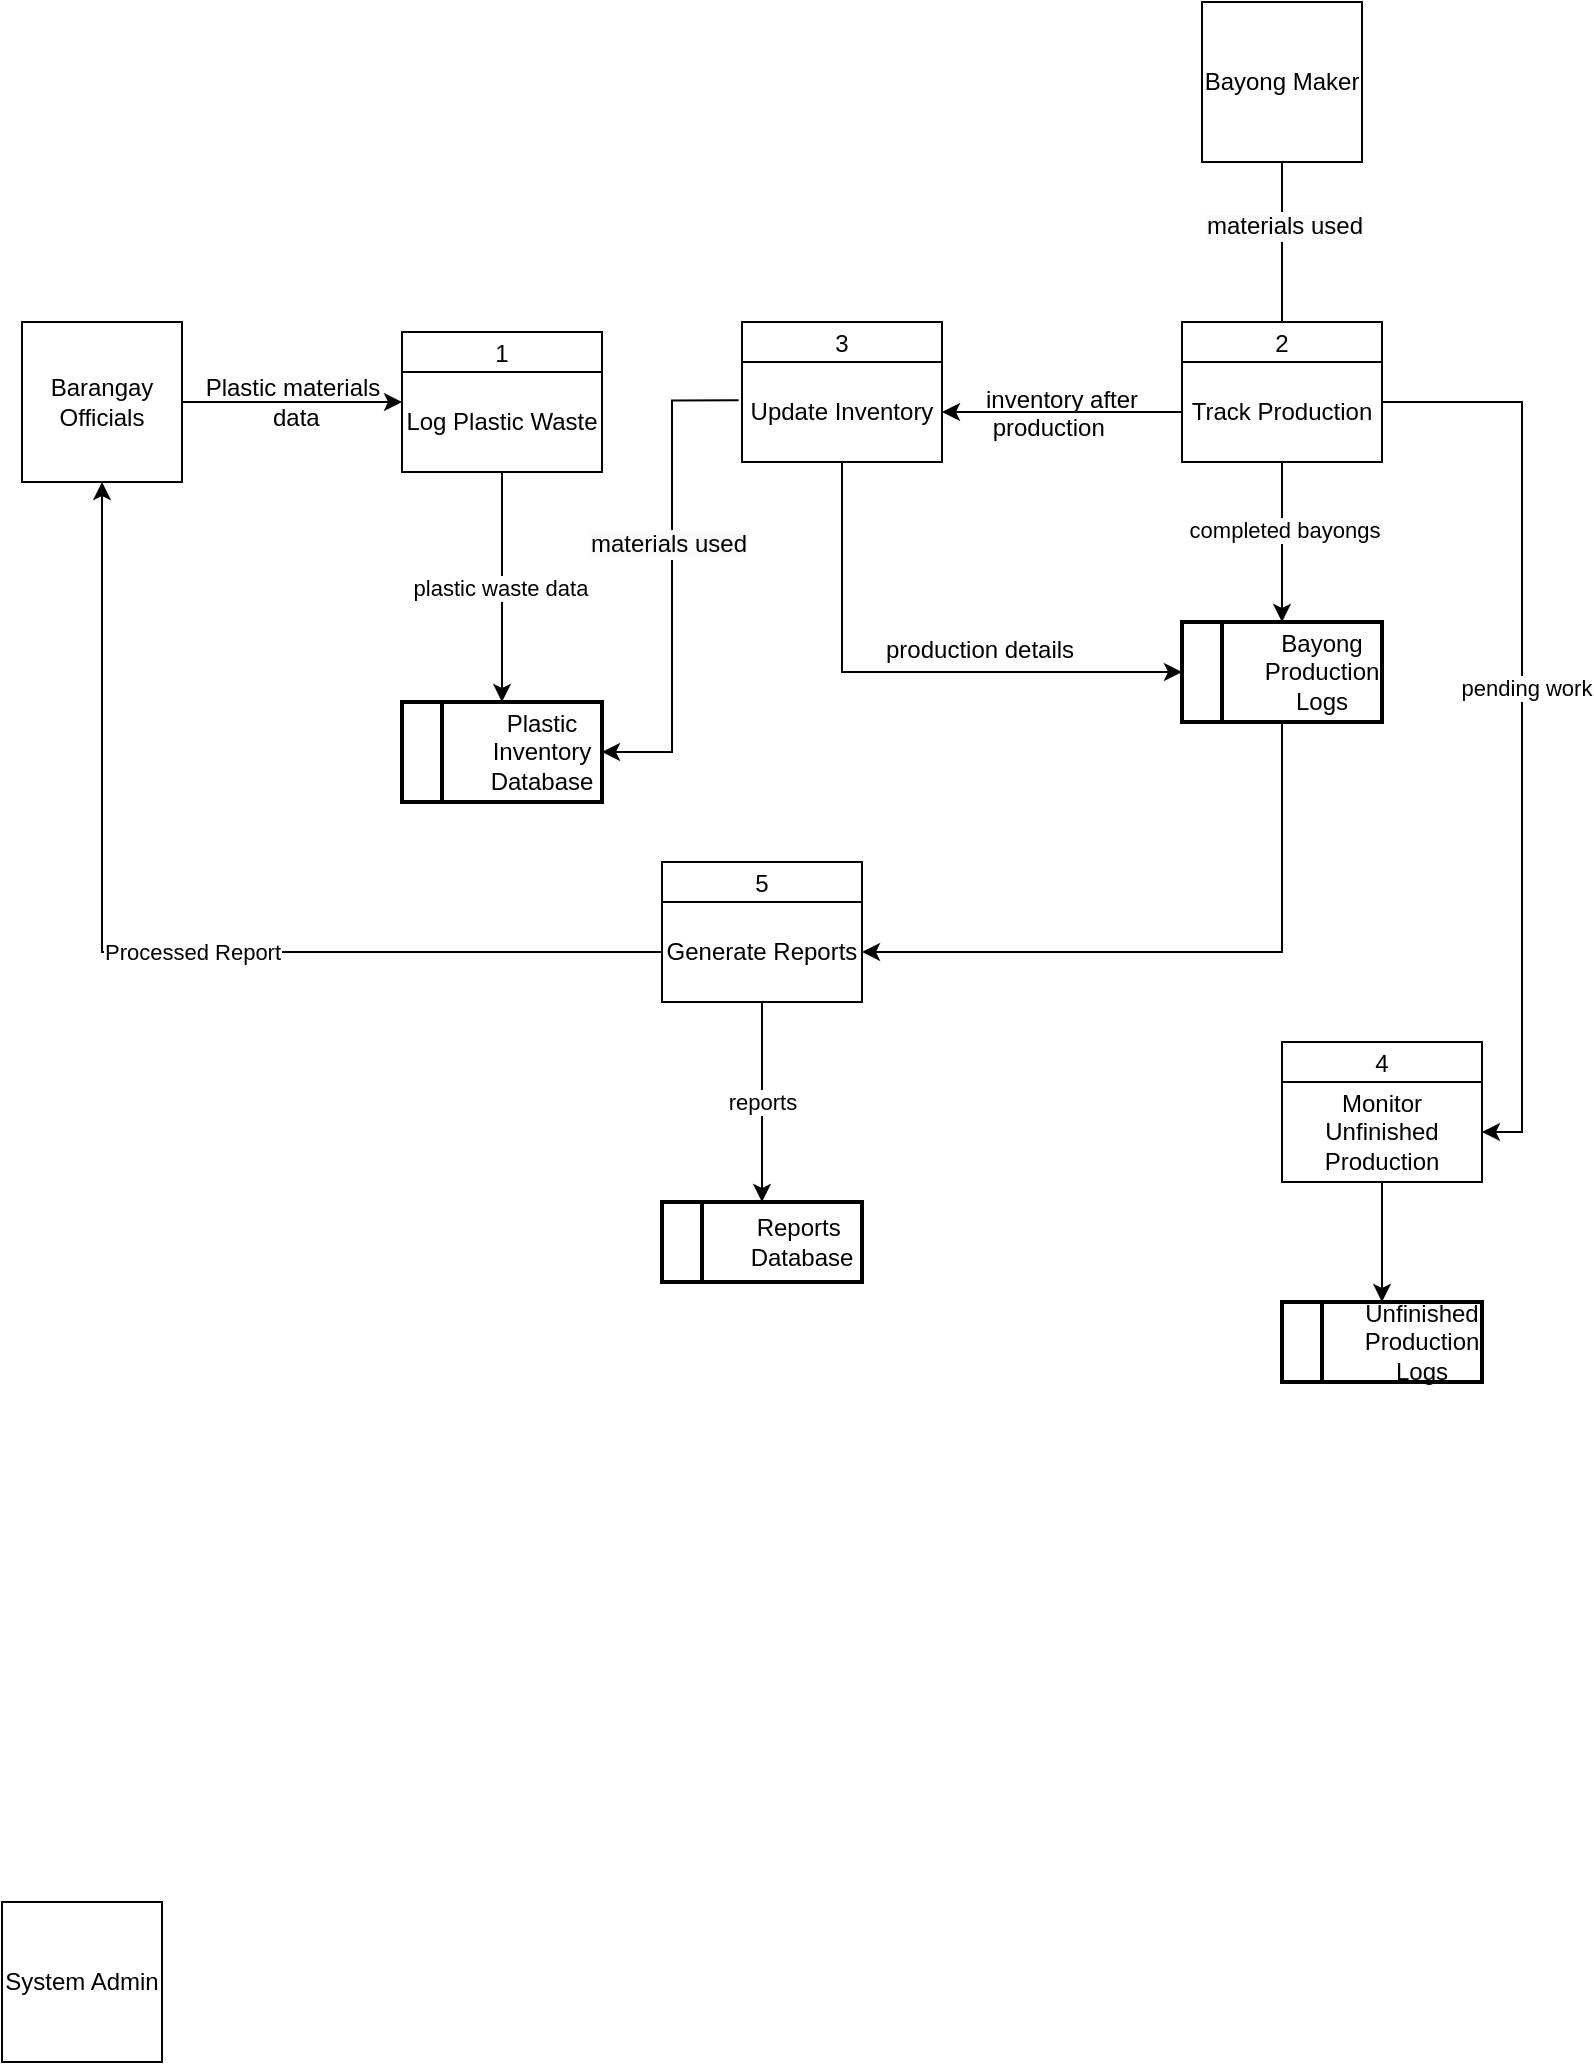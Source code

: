 <mxfile version="25.0.3">
  <diagram name="Page-1" id="XzYr460rLlqEiC5hb9XJ">
    <mxGraphModel dx="1071" dy="430" grid="1" gridSize="10" guides="1" tooltips="1" connect="1" arrows="1" fold="1" page="1" pageScale="1" pageWidth="850" pageHeight="1100" math="0" shadow="0">
      <root>
        <mxCell id="0" />
        <mxCell id="1" parent="0" />
        <mxCell id="Pl4vdOcmwCIJSmCqYxi5-1" value="Barangay Officials" style="whiteSpace=wrap;html=1;aspect=fixed;" vertex="1" parent="1">
          <mxGeometry x="40" y="170" width="80" height="80" as="geometry" />
        </mxCell>
        <mxCell id="Pl4vdOcmwCIJSmCqYxi5-49" value="" style="edgeStyle=orthogonalEdgeStyle;rounded=0;orthogonalLoop=1;jettySize=auto;html=1;" edge="1" parent="1" source="Pl4vdOcmwCIJSmCqYxi5-2" target="Pl4vdOcmwCIJSmCqYxi5-16">
          <mxGeometry relative="1" as="geometry" />
        </mxCell>
        <mxCell id="Pl4vdOcmwCIJSmCqYxi5-75" value="&lt;span style=&quot;font-size: 12px; background-color: rgb(251, 251, 251);&quot;&gt;materials used&lt;/span&gt;" style="edgeLabel;html=1;align=center;verticalAlign=middle;resizable=0;points=[];" vertex="1" connectable="0" parent="Pl4vdOcmwCIJSmCqYxi5-49">
          <mxGeometry x="-0.373" y="1" relative="1" as="geometry">
            <mxPoint as="offset" />
          </mxGeometry>
        </mxCell>
        <mxCell id="Pl4vdOcmwCIJSmCqYxi5-2" value="Bayong Maker" style="whiteSpace=wrap;html=1;aspect=fixed;" vertex="1" parent="1">
          <mxGeometry x="630" y="10" width="80" height="80" as="geometry" />
        </mxCell>
        <mxCell id="Pl4vdOcmwCIJSmCqYxi5-3" value="System Admin" style="whiteSpace=wrap;html=1;aspect=fixed;" vertex="1" parent="1">
          <mxGeometry x="30" y="960" width="80" height="80" as="geometry" />
        </mxCell>
        <mxCell id="Pl4vdOcmwCIJSmCqYxi5-4" value="1" style="swimlane;fontStyle=0;childLayout=stackLayout;horizontal=1;startSize=20;fillColor=#ffffff;horizontalStack=0;resizeParent=1;resizeParentMax=0;resizeLast=0;collapsible=0;marginBottom=0;swimlaneFillColor=#ffffff;" vertex="1" parent="1">
          <mxGeometry x="230" y="175" width="100" height="70" as="geometry" />
        </mxCell>
        <mxCell id="Pl4vdOcmwCIJSmCqYxi5-12" value="Log Plastic Waste" style="text;html=1;align=center;verticalAlign=middle;whiteSpace=wrap;rounded=0;" vertex="1" parent="Pl4vdOcmwCIJSmCqYxi5-4">
          <mxGeometry y="20" width="100" height="50" as="geometry" />
        </mxCell>
        <mxCell id="Pl4vdOcmwCIJSmCqYxi5-82" style="edgeStyle=orthogonalEdgeStyle;rounded=0;orthogonalLoop=1;jettySize=auto;html=1;entryX=1;entryY=0.5;entryDx=0;entryDy=0;" edge="1" parent="1" source="Pl4vdOcmwCIJSmCqYxi5-15" target="Pl4vdOcmwCIJSmCqYxi5-79">
          <mxGeometry relative="1" as="geometry">
            <mxPoint x="800" y="570" as="targetPoint" />
            <Array as="points">
              <mxPoint x="790" y="210" />
              <mxPoint x="790" y="575" />
            </Array>
          </mxGeometry>
        </mxCell>
        <mxCell id="Pl4vdOcmwCIJSmCqYxi5-83" value="pending work" style="edgeLabel;html=1;align=center;verticalAlign=middle;resizable=0;points=[];" vertex="1" connectable="0" parent="Pl4vdOcmwCIJSmCqYxi5-82">
          <mxGeometry x="-0.066" y="2" relative="1" as="geometry">
            <mxPoint as="offset" />
          </mxGeometry>
        </mxCell>
        <mxCell id="Pl4vdOcmwCIJSmCqYxi5-15" value="2" style="swimlane;fontStyle=0;childLayout=stackLayout;horizontal=1;startSize=20;fillColor=#ffffff;horizontalStack=0;resizeParent=1;resizeParentMax=0;resizeLast=0;collapsible=0;marginBottom=0;swimlaneFillColor=#ffffff;" vertex="1" parent="1">
          <mxGeometry x="620" y="170" width="100" height="70" as="geometry" />
        </mxCell>
        <mxCell id="Pl4vdOcmwCIJSmCqYxi5-16" value="Track Production" style="text;html=1;align=center;verticalAlign=middle;whiteSpace=wrap;rounded=0;" vertex="1" parent="Pl4vdOcmwCIJSmCqYxi5-15">
          <mxGeometry y="20" width="100" height="50" as="geometry" />
        </mxCell>
        <mxCell id="Pl4vdOcmwCIJSmCqYxi5-19" value="3" style="swimlane;fontStyle=0;childLayout=stackLayout;horizontal=1;startSize=20;fillColor=#ffffff;horizontalStack=0;resizeParent=1;resizeParentMax=0;resizeLast=0;collapsible=0;marginBottom=0;swimlaneFillColor=#ffffff;" vertex="1" parent="1">
          <mxGeometry x="400" y="170" width="100" height="70" as="geometry" />
        </mxCell>
        <mxCell id="Pl4vdOcmwCIJSmCqYxi5-20" value="Update Inventory" style="text;html=1;align=center;verticalAlign=middle;whiteSpace=wrap;rounded=0;" vertex="1" parent="Pl4vdOcmwCIJSmCqYxi5-19">
          <mxGeometry y="20" width="100" height="50" as="geometry" />
        </mxCell>
        <mxCell id="Pl4vdOcmwCIJSmCqYxi5-48" value="" style="edgeStyle=orthogonalEdgeStyle;rounded=0;orthogonalLoop=1;jettySize=auto;html=1;" edge="1" parent="1" source="Pl4vdOcmwCIJSmCqYxi5-21" target="Pl4vdOcmwCIJSmCqYxi5-25">
          <mxGeometry relative="1" as="geometry" />
        </mxCell>
        <mxCell id="Pl4vdOcmwCIJSmCqYxi5-69" value="reports" style="edgeLabel;html=1;align=center;verticalAlign=middle;resizable=0;points=[];" vertex="1" connectable="0" parent="Pl4vdOcmwCIJSmCqYxi5-48">
          <mxGeometry x="-0.008" relative="1" as="geometry">
            <mxPoint as="offset" />
          </mxGeometry>
        </mxCell>
        <mxCell id="Pl4vdOcmwCIJSmCqYxi5-21" value="5" style="swimlane;fontStyle=0;childLayout=stackLayout;horizontal=1;startSize=20;fillColor=#ffffff;horizontalStack=0;resizeParent=1;resizeParentMax=0;resizeLast=0;collapsible=0;marginBottom=0;swimlaneFillColor=#ffffff;" vertex="1" parent="1">
          <mxGeometry x="360" y="440" width="100" height="70" as="geometry" />
        </mxCell>
        <mxCell id="Pl4vdOcmwCIJSmCqYxi5-22" value="Generate Reports" style="text;html=1;align=center;verticalAlign=middle;whiteSpace=wrap;rounded=0;" vertex="1" parent="Pl4vdOcmwCIJSmCqYxi5-21">
          <mxGeometry y="20" width="100" height="50" as="geometry" />
        </mxCell>
        <mxCell id="Pl4vdOcmwCIJSmCqYxi5-23" value="&lt;blockquote style=&quot;margin: 0 0 0 40px; border: none; padding: 0px;&quot;&gt;Plastic&lt;div&gt;Inventory&lt;/div&gt;&lt;div&gt;Database&lt;/div&gt;&lt;/blockquote&gt;" style="shape=internalStorage;whiteSpace=wrap;html=1;dx=20;dy=0;rounded=1;arcSize=0;strokeWidth=2;" vertex="1" parent="1">
          <mxGeometry x="230" y="360" width="100" height="50" as="geometry" />
        </mxCell>
        <mxCell id="Pl4vdOcmwCIJSmCqYxi5-46" style="edgeStyle=orthogonalEdgeStyle;rounded=0;orthogonalLoop=1;jettySize=auto;html=1;entryX=1;entryY=0.5;entryDx=0;entryDy=0;exitX=0.5;exitY=1;exitDx=0;exitDy=0;" edge="1" parent="1" source="Pl4vdOcmwCIJSmCqYxi5-24" target="Pl4vdOcmwCIJSmCqYxi5-22">
          <mxGeometry relative="1" as="geometry" />
        </mxCell>
        <mxCell id="Pl4vdOcmwCIJSmCqYxi5-24" value="&lt;blockquote style=&quot;margin: 0 0 0 40px; border: none; padding: 0px;&quot;&gt;Bayong Production&lt;div&gt;Logs&lt;/div&gt;&lt;/blockquote&gt;" style="shape=internalStorage;whiteSpace=wrap;html=1;dx=20;dy=0;rounded=1;arcSize=0;strokeWidth=2;" vertex="1" parent="1">
          <mxGeometry x="620" y="320" width="100" height="50" as="geometry" />
        </mxCell>
        <mxCell id="Pl4vdOcmwCIJSmCqYxi5-25" value="&lt;blockquote style=&quot;margin: 0 0 0 40px; border: none; padding: 0px;&quot;&gt;Reports&amp;nbsp;&lt;div&gt;Database&lt;/div&gt;&lt;/blockquote&gt;" style="shape=internalStorage;whiteSpace=wrap;html=1;dx=20;dy=0;rounded=1;arcSize=0;strokeWidth=2;" vertex="1" parent="1">
          <mxGeometry x="360" y="610" width="100" height="40" as="geometry" />
        </mxCell>
        <mxCell id="Pl4vdOcmwCIJSmCqYxi5-28" style="edgeStyle=orthogonalEdgeStyle;rounded=0;orthogonalLoop=1;jettySize=auto;html=1;exitX=1;exitY=0.5;exitDx=0;exitDy=0;" edge="1" parent="1" source="Pl4vdOcmwCIJSmCqYxi5-1">
          <mxGeometry relative="1" as="geometry">
            <mxPoint x="230" y="210" as="targetPoint" />
          </mxGeometry>
        </mxCell>
        <mxCell id="Pl4vdOcmwCIJSmCqYxi5-30" value="Plastic materials&lt;div&gt;&amp;nbsp;data&lt;/div&gt;" style="text;html=1;align=center;verticalAlign=middle;resizable=0;points=[];autosize=1;strokeColor=none;fillColor=none;" vertex="1" parent="1">
          <mxGeometry x="120" y="190" width="110" height="40" as="geometry" />
        </mxCell>
        <mxCell id="Pl4vdOcmwCIJSmCqYxi5-35" style="edgeStyle=orthogonalEdgeStyle;rounded=0;orthogonalLoop=1;jettySize=auto;html=1;entryX=0.5;entryY=0;entryDx=0;entryDy=0;" edge="1" parent="1" source="Pl4vdOcmwCIJSmCqYxi5-12" target="Pl4vdOcmwCIJSmCqYxi5-23">
          <mxGeometry relative="1" as="geometry" />
        </mxCell>
        <mxCell id="Pl4vdOcmwCIJSmCqYxi5-56" value="&lt;span style=&quot;color: rgba(0, 0, 0, 0); font-family: monospace; font-size: 0px; text-align: start; background-color: rgb(251, 251, 251);&quot;&gt;%3CmxGraphModel%3E%3Croot%3E%3CmxCell%20id%3D%220%22%2F%3E%3CmxCell%20id%3D%221%22%20parent%3D%220%22%2F%3E%3CmxCell%20id%3D%222%22%20value%3D%22plastic%20waste%20data%22%20style%3D%22text%3BwhiteSpace%3Dwrap%3Bhtml%3D1%3B%22%20vertex%3D%221%22%20parent%3D%221%22%3E%3CmxGeometry%20x%3D%22140%22%20y%3D%22280%22%20width%3D%22100%22%20height%3D%2220%22%20as%3D%22geometry%22%2F%3E%3C%2FmxCell%3E%3C%2Froot%3E%3C%2FmxGraphModel%3E&lt;/span&gt;&lt;span style=&quot;color: rgba(0, 0, 0, 0); font-family: monospace; font-size: 0px; text-align: start; background-color: rgb(251, 251, 251);&quot;&gt;%3CmxGraphModel%3E%3Croot%3E%3CmxCell%20id%3D%220%22%2F%3E%3CmxCell%20id%3D%221%22%20parent%3D%220%22%2F%3E%3CmxCell%20id%3D%222%22%20value%3D%22plastic%20waste%20data%22%20style%3D%22text%3BwhiteSpace%3Dwrap%3Bhtml%3D1%3B%22%20vertex%3D%221%22%20parent%3D%221%22%3E%3CmxGeometry%20x%3D%22140%22%20y%3D%22280%22%20width%3D%22100%22%20height%3D%2220%22%20as%3D%22geometry%22%2F%3E%3C%2FmxCell%3E%3C%2Froot%3E%3C%2FmxGraphModel%3E&lt;/span&gt;" style="edgeLabel;html=1;align=center;verticalAlign=middle;resizable=0;points=[];" vertex="1" connectable="0" parent="Pl4vdOcmwCIJSmCqYxi5-35">
          <mxGeometry x="-0.084" y="3" relative="1" as="geometry">
            <mxPoint as="offset" />
          </mxGeometry>
        </mxCell>
        <mxCell id="Pl4vdOcmwCIJSmCqYxi5-59" value="&lt;span style=&quot;color: rgba(0, 0, 0, 0); font-family: monospace; font-size: 0px; text-align: start; background-color: rgb(251, 251, 251);&quot;&gt;%3CmxGraphModel%3E%3Croot%3E%3CmxCell%20id%3D%220%22%2F%3E%3CmxCell%20id%3D%221%22%20parent%3D%220%22%2F%3E%3CmxCell%20id%3D%222%22%20value%3D%22plastic%20waste%20data%22%20style%3D%22text%3BwhiteSpace%3Dwrap%3Bhtml%3D1%3B%22%20vertex%3D%221%22%20parent%3D%221%22%3E%3CmxGeometry%20x%3D%22140%22%20y%3D%22280%22%20width%3D%22100%22%20height%3D%2220%22%20as%3D%22geometry%22%2F%3E%3C%2FmxCell%3E%3C%2Froot%3E%3C%2FmxGraphModel%3E&lt;/span&gt;" style="edgeLabel;html=1;align=center;verticalAlign=middle;resizable=0;points=[];" vertex="1" connectable="0" parent="Pl4vdOcmwCIJSmCqYxi5-35">
          <mxGeometry x="-0.039" relative="1" as="geometry">
            <mxPoint as="offset" />
          </mxGeometry>
        </mxCell>
        <mxCell id="Pl4vdOcmwCIJSmCqYxi5-60" value="&lt;span style=&quot;color: rgba(0, 0, 0, 0); font-family: monospace; font-size: 0px; text-align: start; background-color: rgb(251, 251, 251);&quot;&gt;%3CmxGraphModel%3E%3Croot%3E%3CmxCell%20id%3D%220%22%2F%3E%3CmxCell%20id%3D%221%22%20parent%3D%220%22%2F%3E%3CmxCell%20id%3D%222%22%20value%3D%22plastic%20waste%20data%22%20style%3D%22text%3BwhiteSpace%3Dwrap%3Bhtml%3D1%3B%22%20vertex%3D%221%22%20parent%3D%221%22%3E%3CmxGeometry%20x%3D%22140%22%20y%3D%22280%22%20width%3D%22100%22%20height%3D%2220%22%20as%3D%22geometry%22%2F%3E%3C%2FmxCell%3E%3C%2Froot%3E%3C%2FmxGraphModel%3E&lt;/span&gt;" style="edgeLabel;html=1;align=center;verticalAlign=middle;resizable=0;points=[];" vertex="1" connectable="0" parent="Pl4vdOcmwCIJSmCqYxi5-35">
          <mxGeometry x="0.004" y="1" relative="1" as="geometry">
            <mxPoint as="offset" />
          </mxGeometry>
        </mxCell>
        <mxCell id="Pl4vdOcmwCIJSmCqYxi5-61" value="plastic waste data" style="edgeLabel;html=1;align=center;verticalAlign=middle;resizable=0;points=[];" vertex="1" connectable="0" parent="Pl4vdOcmwCIJSmCqYxi5-35">
          <mxGeometry x="0.012" y="-1" relative="1" as="geometry">
            <mxPoint as="offset" />
          </mxGeometry>
        </mxCell>
        <mxCell id="Pl4vdOcmwCIJSmCqYxi5-43" style="edgeStyle=orthogonalEdgeStyle;rounded=0;orthogonalLoop=1;jettySize=auto;html=1;entryX=0.5;entryY=0;entryDx=0;entryDy=0;" edge="1" parent="1" source="Pl4vdOcmwCIJSmCqYxi5-16" target="Pl4vdOcmwCIJSmCqYxi5-24">
          <mxGeometry relative="1" as="geometry" />
        </mxCell>
        <mxCell id="Pl4vdOcmwCIJSmCqYxi5-84" value="completed bayongs" style="edgeLabel;html=1;align=center;verticalAlign=middle;resizable=0;points=[];" vertex="1" connectable="0" parent="Pl4vdOcmwCIJSmCqYxi5-43">
          <mxGeometry x="-0.153" y="1" relative="1" as="geometry">
            <mxPoint as="offset" />
          </mxGeometry>
        </mxCell>
        <mxCell id="Pl4vdOcmwCIJSmCqYxi5-50" value="" style="edgeStyle=orthogonalEdgeStyle;rounded=0;orthogonalLoop=1;jettySize=auto;html=1;" edge="1" parent="1" source="Pl4vdOcmwCIJSmCqYxi5-16" target="Pl4vdOcmwCIJSmCqYxi5-20">
          <mxGeometry relative="1" as="geometry" />
        </mxCell>
        <mxCell id="Pl4vdOcmwCIJSmCqYxi5-53" style="edgeStyle=orthogonalEdgeStyle;rounded=0;orthogonalLoop=1;jettySize=auto;html=1;entryX=1;entryY=0.5;entryDx=0;entryDy=0;exitX=-0.017;exitY=0.383;exitDx=0;exitDy=0;exitPerimeter=0;" edge="1" parent="1" source="Pl4vdOcmwCIJSmCqYxi5-20" target="Pl4vdOcmwCIJSmCqYxi5-23">
          <mxGeometry relative="1" as="geometry" />
        </mxCell>
        <mxCell id="Pl4vdOcmwCIJSmCqYxi5-66" value="&lt;div style=&quot;text-align: left;&quot;&gt;&lt;span style=&quot;font-size: 12px; text-wrap-mode: wrap; background-color: rgb(251, 251, 251);&quot;&gt;materials&amp;nbsp;&lt;/span&gt;&lt;span style=&quot;background-color: rgb(251, 251, 251); font-size: 12px; text-wrap-mode: wrap;&quot;&gt;used&lt;/span&gt;&lt;/div&gt;" style="edgeLabel;html=1;align=center;verticalAlign=middle;resizable=0;points=[];" vertex="1" connectable="0" parent="Pl4vdOcmwCIJSmCqYxi5-53">
          <mxGeometry x="0.04" y="-2" relative="1" as="geometry">
            <mxPoint y="-22" as="offset" />
          </mxGeometry>
        </mxCell>
        <mxCell id="Pl4vdOcmwCIJSmCqYxi5-62" value="inventory after&lt;div&gt;&amp;nbsp;production&lt;/div&gt;" style="text;whiteSpace=wrap;html=1;" vertex="1" parent="1">
          <mxGeometry x="520" y="195" width="140" height="20" as="geometry" />
        </mxCell>
        <mxCell id="Pl4vdOcmwCIJSmCqYxi5-65" value="production details" style="text;whiteSpace=wrap;html=1;" vertex="1" parent="1">
          <mxGeometry x="470" y="320" width="110" height="20" as="geometry" />
        </mxCell>
        <mxCell id="Pl4vdOcmwCIJSmCqYxi5-67" style="edgeStyle=orthogonalEdgeStyle;rounded=0;orthogonalLoop=1;jettySize=auto;html=1;entryX=0;entryY=0.5;entryDx=0;entryDy=0;exitX=0.5;exitY=1;exitDx=0;exitDy=0;" edge="1" parent="1" source="Pl4vdOcmwCIJSmCqYxi5-20" target="Pl4vdOcmwCIJSmCqYxi5-24">
          <mxGeometry relative="1" as="geometry">
            <Array as="points">
              <mxPoint x="450" y="345" />
            </Array>
          </mxGeometry>
        </mxCell>
        <mxCell id="Pl4vdOcmwCIJSmCqYxi5-72" style="edgeStyle=orthogonalEdgeStyle;rounded=0;orthogonalLoop=1;jettySize=auto;html=1;entryX=0.5;entryY=1;entryDx=0;entryDy=0;exitX=0;exitY=0.5;exitDx=0;exitDy=0;" edge="1" parent="1" source="Pl4vdOcmwCIJSmCqYxi5-22" target="Pl4vdOcmwCIJSmCqYxi5-1">
          <mxGeometry relative="1" as="geometry">
            <mxPoint x="80" y="480" as="sourcePoint" />
          </mxGeometry>
        </mxCell>
        <mxCell id="Pl4vdOcmwCIJSmCqYxi5-86" value="&lt;span style=&quot;color: rgba(0, 0, 0, 0); font-family: monospace; font-size: 0px; text-align: start; background-color: rgb(251, 251, 251);&quot;&gt;%3CmxGraphModel%3E%3Croot%3E%3CmxCell%20id%3D%220%22%2F%3E%3CmxCell%20id%3D%221%22%20parent%3D%220%22%2F%3E%3CmxCell%20id%3D%222%22%20value%3D%22Processed%20reports%22%20style%3D%22text%3BwhiteSpace%3Dwrap%3Bhtml%3D1%3B%22%20vertex%3D%221%22%20parent%3D%221%22%3E%3CmxGeometry%20x%3D%22170%22%20y%3D%22452.5%22%20width%3D%22110%22%20height%3D%2225%22%20as%3D%22geometry%22%2F%3E%3C%2FmxCell%3E%3C%2Froot%3E%3C%2FmxGraphModel%3&lt;/span&gt;&lt;span style=&quot;color: rgba(0, 0, 0, 0); font-family: monospace; font-size: 0px; text-align: start; background-color: rgb(251, 251, 251);&quot;&gt;%3CmxGraphModel%3E%3Croot%3E%3CmxCell%20id%3D%220%22%2F%3E%3CmxCell%20id%3D%221%22%20parent%3D%220%22%2F%3E%3CmxCell%20id%3D%222%22%20value%3D%22Processed%20reports%22%20style%3D%22text%3BwhiteSpace%3Dwrap%3Bhtml%3D1%3B%22%20vertex%3D%221%22%20parent%3D%221%22%3E%3CmxGeometry%20x%3D%22170%22%20y%3D%22452.5%22%20width%3D%22110%22%20height%3D%2225%22%20as%3D%22geometry%22%2F%3E%3C%2FmxCell%3E%3C%2Froot%3E%3C%2FmxGraphModel%3E&lt;/span&gt;" style="edgeLabel;html=1;align=center;verticalAlign=middle;resizable=0;points=[];" vertex="1" connectable="0" parent="Pl4vdOcmwCIJSmCqYxi5-72">
          <mxGeometry x="0.152" y="2" relative="1" as="geometry">
            <mxPoint as="offset" />
          </mxGeometry>
        </mxCell>
        <mxCell id="Pl4vdOcmwCIJSmCqYxi5-87" value="&lt;span style=&quot;color: rgba(0, 0, 0, 0); font-family: monospace; font-size: 0px; text-align: start; background-color: rgb(251, 251, 251);&quot;&gt;%3CmxGraphModel%3E%3Croot%3E%3CmxCell%20id%3D%220%22%2F%3E%3CmxCell%20id%3D%221%22%20parent%3D%220%22%2F%3E%3CmxCell%20id%3D%222%22%20value%3D%22Processed%20reports%22%20style%3D%22text%3BwhiteSpace%3Dwrap%3Bhtml%3D1%3B%22%20vertex%3D%221%22%20parent%3D%221%22%3E%3CmxGeometry%20x%3D%22170%22%20y%3D%22452.5%22%20width%3D%22110%22%20height%3D%2225%22%20as%3D%22geometry%22%2F%3E%3C%2FmxCell%3E%3C%2Froot%3E%3C%2FmxGraphModel%3E&lt;/span&gt;" style="edgeLabel;html=1;align=center;verticalAlign=middle;resizable=0;points=[];" vertex="1" connectable="0" parent="Pl4vdOcmwCIJSmCqYxi5-72">
          <mxGeometry x="-0.053" y="-2" relative="1" as="geometry">
            <mxPoint as="offset" />
          </mxGeometry>
        </mxCell>
        <mxCell id="Pl4vdOcmwCIJSmCqYxi5-88" value="Processed Report" style="edgeLabel;html=1;align=center;verticalAlign=middle;resizable=0;points=[];" vertex="1" connectable="0" parent="Pl4vdOcmwCIJSmCqYxi5-72">
          <mxGeometry x="-0.086" relative="1" as="geometry">
            <mxPoint as="offset" />
          </mxGeometry>
        </mxCell>
        <mxCell id="Pl4vdOcmwCIJSmCqYxi5-78" value="4" style="swimlane;fontStyle=0;childLayout=stackLayout;horizontal=1;startSize=20;fillColor=#ffffff;horizontalStack=0;resizeParent=1;resizeParentMax=0;resizeLast=0;collapsible=0;marginBottom=0;swimlaneFillColor=#ffffff;" vertex="1" parent="1">
          <mxGeometry x="670" y="530" width="100" height="70" as="geometry" />
        </mxCell>
        <mxCell id="Pl4vdOcmwCIJSmCqYxi5-79" value="Monitor Unfinished Production" style="text;html=1;align=center;verticalAlign=middle;whiteSpace=wrap;rounded=0;" vertex="1" parent="Pl4vdOcmwCIJSmCqYxi5-78">
          <mxGeometry y="20" width="100" height="50" as="geometry" />
        </mxCell>
        <mxCell id="Pl4vdOcmwCIJSmCqYxi5-80" value="&lt;blockquote style=&quot;margin: 0 0 0 40px; border: none; padding: 0px;&quot;&gt;Unfinished Production Logs&lt;/blockquote&gt;" style="shape=internalStorage;whiteSpace=wrap;html=1;dx=20;dy=0;rounded=1;arcSize=0;strokeWidth=2;" vertex="1" parent="1">
          <mxGeometry x="670" y="660" width="100" height="40" as="geometry" />
        </mxCell>
        <mxCell id="Pl4vdOcmwCIJSmCqYxi5-85" style="edgeStyle=orthogonalEdgeStyle;rounded=0;orthogonalLoop=1;jettySize=auto;html=1;entryX=0.5;entryY=0;entryDx=0;entryDy=0;" edge="1" parent="1" source="Pl4vdOcmwCIJSmCqYxi5-79" target="Pl4vdOcmwCIJSmCqYxi5-80">
          <mxGeometry relative="1" as="geometry" />
        </mxCell>
      </root>
    </mxGraphModel>
  </diagram>
</mxfile>
